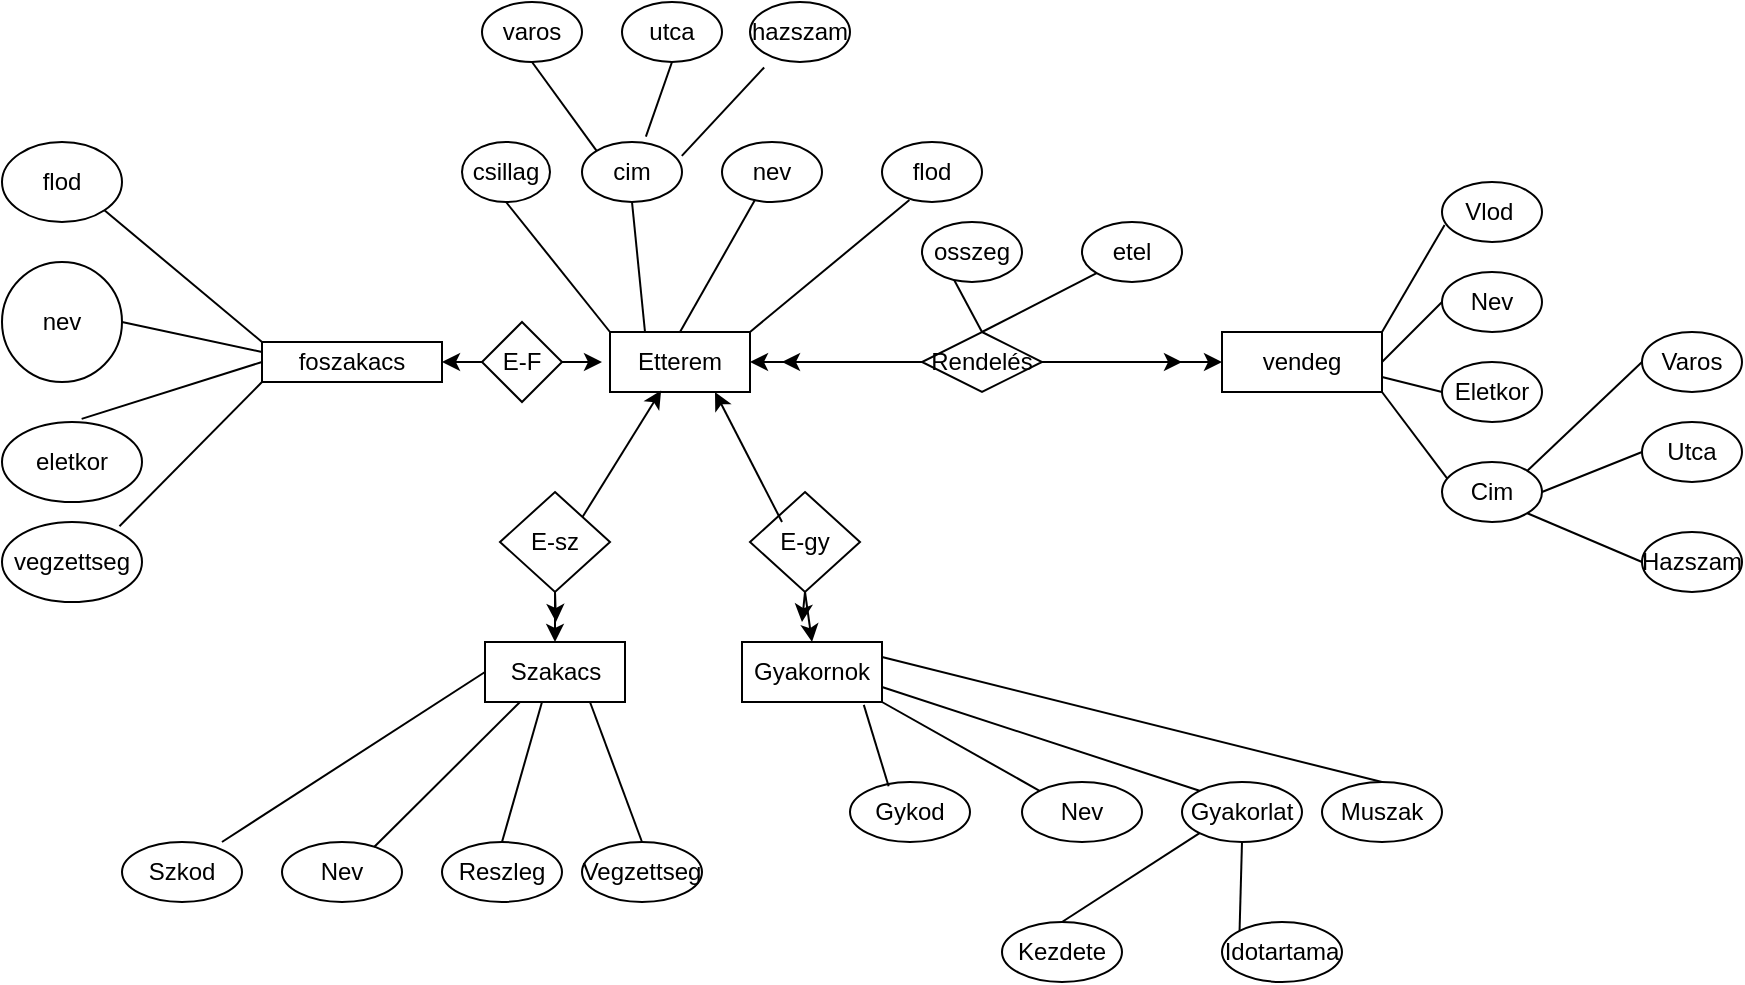<mxfile version="26.1.3">
  <diagram name="1 oldal" id="MrfhCMkBRR54KyWNmthA">
    <mxGraphModel dx="1035" dy="566" grid="1" gridSize="10" guides="1" tooltips="1" connect="1" arrows="1" fold="1" page="1" pageScale="1" pageWidth="827" pageHeight="1169" math="0" shadow="0">
      <root>
        <mxCell id="0" />
        <mxCell id="1" parent="0" />
        <mxCell id="lBdhm7tP2gnQtalb32ad-1" value="flod" style="ellipse;whiteSpace=wrap;html=1;" vertex="1" parent="1">
          <mxGeometry x="40" y="70" width="60" height="40" as="geometry" />
        </mxCell>
        <mxCell id="lBdhm7tP2gnQtalb32ad-2" value="nev" style="ellipse;whiteSpace=wrap;html=1;" vertex="1" parent="1">
          <mxGeometry x="40" y="130" width="60" height="60" as="geometry" />
        </mxCell>
        <mxCell id="lBdhm7tP2gnQtalb32ad-5" value="eletkor" style="ellipse;whiteSpace=wrap;html=1;" vertex="1" parent="1">
          <mxGeometry x="40" y="210" width="70" height="40" as="geometry" />
        </mxCell>
        <mxCell id="lBdhm7tP2gnQtalb32ad-6" value="vegzettseg" style="ellipse;whiteSpace=wrap;html=1;" vertex="1" parent="1">
          <mxGeometry x="40" y="260" width="70" height="40" as="geometry" />
        </mxCell>
        <mxCell id="lBdhm7tP2gnQtalb32ad-7" value="foszakacs" style="rounded=0;whiteSpace=wrap;html=1;" vertex="1" parent="1">
          <mxGeometry x="170" y="170" width="90" height="20" as="geometry" />
        </mxCell>
        <mxCell id="lBdhm7tP2gnQtalb32ad-8" value="" style="endArrow=none;html=1;rounded=0;entryX=1;entryY=1;entryDx=0;entryDy=0;exitX=0;exitY=0;exitDx=0;exitDy=0;" edge="1" parent="1" source="lBdhm7tP2gnQtalb32ad-7" target="lBdhm7tP2gnQtalb32ad-1">
          <mxGeometry width="50" height="50" relative="1" as="geometry">
            <mxPoint x="270" y="200" as="sourcePoint" />
            <mxPoint x="320" y="150" as="targetPoint" />
          </mxGeometry>
        </mxCell>
        <mxCell id="lBdhm7tP2gnQtalb32ad-9" value="" style="endArrow=none;html=1;rounded=0;entryX=1;entryY=0.5;entryDx=0;entryDy=0;exitX=0;exitY=0.25;exitDx=0;exitDy=0;" edge="1" parent="1" source="lBdhm7tP2gnQtalb32ad-7" target="lBdhm7tP2gnQtalb32ad-2">
          <mxGeometry width="50" height="50" relative="1" as="geometry">
            <mxPoint x="270" y="200" as="sourcePoint" />
            <mxPoint x="320" y="150" as="targetPoint" />
          </mxGeometry>
        </mxCell>
        <mxCell id="lBdhm7tP2gnQtalb32ad-10" value="" style="endArrow=none;html=1;rounded=0;entryX=0.569;entryY=-0.039;entryDx=0;entryDy=0;entryPerimeter=0;exitX=0;exitY=0.5;exitDx=0;exitDy=0;" edge="1" parent="1" source="lBdhm7tP2gnQtalb32ad-7" target="lBdhm7tP2gnQtalb32ad-5">
          <mxGeometry width="50" height="50" relative="1" as="geometry">
            <mxPoint x="270" y="200" as="sourcePoint" />
            <mxPoint x="320" y="150" as="targetPoint" />
          </mxGeometry>
        </mxCell>
        <mxCell id="lBdhm7tP2gnQtalb32ad-11" value="" style="endArrow=none;html=1;rounded=0;entryX=0.839;entryY=0.054;entryDx=0;entryDy=0;entryPerimeter=0;exitX=0;exitY=1;exitDx=0;exitDy=0;" edge="1" parent="1" source="lBdhm7tP2gnQtalb32ad-7" target="lBdhm7tP2gnQtalb32ad-6">
          <mxGeometry width="50" height="50" relative="1" as="geometry">
            <mxPoint x="270" y="200" as="sourcePoint" />
            <mxPoint x="320" y="150" as="targetPoint" />
          </mxGeometry>
        </mxCell>
        <mxCell id="lBdhm7tP2gnQtalb32ad-12" value="E-F" style="rhombus;whiteSpace=wrap;html=1;" vertex="1" parent="1">
          <mxGeometry x="280" y="160" width="40" height="40" as="geometry" />
        </mxCell>
        <mxCell id="lBdhm7tP2gnQtalb32ad-13" value="" style="endArrow=classic;html=1;rounded=0;entryX=1;entryY=0.5;entryDx=0;entryDy=0;exitX=0;exitY=0.5;exitDx=0;exitDy=0;" edge="1" parent="1" source="lBdhm7tP2gnQtalb32ad-12" target="lBdhm7tP2gnQtalb32ad-7">
          <mxGeometry width="50" height="50" relative="1" as="geometry">
            <mxPoint x="270" y="200" as="sourcePoint" />
            <mxPoint x="320" y="150" as="targetPoint" />
          </mxGeometry>
        </mxCell>
        <mxCell id="lBdhm7tP2gnQtalb32ad-14" value="" style="endArrow=classic;html=1;rounded=0;exitX=1;exitY=0.5;exitDx=0;exitDy=0;" edge="1" parent="1" source="lBdhm7tP2gnQtalb32ad-12">
          <mxGeometry width="50" height="50" relative="1" as="geometry">
            <mxPoint x="270" y="200" as="sourcePoint" />
            <mxPoint x="340" y="180" as="targetPoint" />
          </mxGeometry>
        </mxCell>
        <mxCell id="lBdhm7tP2gnQtalb32ad-15" value="Etterem" style="rounded=0;whiteSpace=wrap;html=1;" vertex="1" parent="1">
          <mxGeometry x="344" y="165" width="70" height="30" as="geometry" />
        </mxCell>
        <mxCell id="lBdhm7tP2gnQtalb32ad-16" value="csillag" style="ellipse;whiteSpace=wrap;html=1;" vertex="1" parent="1">
          <mxGeometry x="270" y="70" width="44" height="30" as="geometry" />
        </mxCell>
        <mxCell id="lBdhm7tP2gnQtalb32ad-17" value="cim" style="ellipse;whiteSpace=wrap;html=1;" vertex="1" parent="1">
          <mxGeometry x="330" y="70" width="50" height="30" as="geometry" />
        </mxCell>
        <mxCell id="lBdhm7tP2gnQtalb32ad-18" value="nev" style="ellipse;whiteSpace=wrap;html=1;" vertex="1" parent="1">
          <mxGeometry x="400" y="70" width="50" height="30" as="geometry" />
        </mxCell>
        <mxCell id="lBdhm7tP2gnQtalb32ad-19" value="flod" style="ellipse;whiteSpace=wrap;html=1;" vertex="1" parent="1">
          <mxGeometry x="480" y="70" width="50" height="30" as="geometry" />
        </mxCell>
        <mxCell id="lBdhm7tP2gnQtalb32ad-20" value="varos" style="ellipse;whiteSpace=wrap;html=1;" vertex="1" parent="1">
          <mxGeometry x="280" width="50" height="30" as="geometry" />
        </mxCell>
        <mxCell id="lBdhm7tP2gnQtalb32ad-21" value="utca" style="ellipse;whiteSpace=wrap;html=1;" vertex="1" parent="1">
          <mxGeometry x="350" width="50" height="30" as="geometry" />
        </mxCell>
        <mxCell id="lBdhm7tP2gnQtalb32ad-22" value="hazszam" style="ellipse;whiteSpace=wrap;html=1;" vertex="1" parent="1">
          <mxGeometry x="414" width="50" height="30" as="geometry" />
        </mxCell>
        <mxCell id="lBdhm7tP2gnQtalb32ad-23" value="" style="endArrow=none;html=1;rounded=0;entryX=0.5;entryY=1;entryDx=0;entryDy=0;exitX=0;exitY=0;exitDx=0;exitDy=0;" edge="1" parent="1" source="lBdhm7tP2gnQtalb32ad-17" target="lBdhm7tP2gnQtalb32ad-20">
          <mxGeometry width="50" height="50" relative="1" as="geometry">
            <mxPoint x="390" y="130" as="sourcePoint" />
            <mxPoint x="440" y="80" as="targetPoint" />
          </mxGeometry>
        </mxCell>
        <mxCell id="lBdhm7tP2gnQtalb32ad-24" value="" style="endArrow=none;html=1;rounded=0;entryX=0.5;entryY=1;entryDx=0;entryDy=0;exitX=0.639;exitY=-0.09;exitDx=0;exitDy=0;exitPerimeter=0;" edge="1" parent="1" source="lBdhm7tP2gnQtalb32ad-17" target="lBdhm7tP2gnQtalb32ad-21">
          <mxGeometry width="50" height="50" relative="1" as="geometry">
            <mxPoint x="390" y="130" as="sourcePoint" />
            <mxPoint x="440" y="80" as="targetPoint" />
          </mxGeometry>
        </mxCell>
        <mxCell id="lBdhm7tP2gnQtalb32ad-25" value="" style="endArrow=none;html=1;rounded=0;entryX=0;entryY=1;entryDx=0;entryDy=0;exitX=0.998;exitY=0.232;exitDx=0;exitDy=0;exitPerimeter=0;" edge="1" parent="1" source="lBdhm7tP2gnQtalb32ad-17">
          <mxGeometry width="50" height="50" relative="1" as="geometry">
            <mxPoint x="390" y="137.27" as="sourcePoint" />
            <mxPoint x="421.075" y="32.726" as="targetPoint" />
          </mxGeometry>
        </mxCell>
        <mxCell id="lBdhm7tP2gnQtalb32ad-26" value="" style="endArrow=none;html=1;rounded=0;entryX=0.5;entryY=1;entryDx=0;entryDy=0;exitX=0;exitY=0;exitDx=0;exitDy=0;" edge="1" parent="1" source="lBdhm7tP2gnQtalb32ad-15" target="lBdhm7tP2gnQtalb32ad-16">
          <mxGeometry width="50" height="50" relative="1" as="geometry">
            <mxPoint x="430" y="210" as="sourcePoint" />
            <mxPoint x="480" y="160" as="targetPoint" />
          </mxGeometry>
        </mxCell>
        <mxCell id="lBdhm7tP2gnQtalb32ad-27" value="" style="endArrow=none;html=1;rounded=0;entryX=0.5;entryY=1;entryDx=0;entryDy=0;exitX=0.25;exitY=0;exitDx=0;exitDy=0;" edge="1" parent="1" source="lBdhm7tP2gnQtalb32ad-15" target="lBdhm7tP2gnQtalb32ad-17">
          <mxGeometry width="50" height="50" relative="1" as="geometry">
            <mxPoint x="430" y="210" as="sourcePoint" />
            <mxPoint x="480" y="160" as="targetPoint" />
          </mxGeometry>
        </mxCell>
        <mxCell id="lBdhm7tP2gnQtalb32ad-28" value="" style="endArrow=none;html=1;rounded=0;entryX=0.329;entryY=0.968;entryDx=0;entryDy=0;entryPerimeter=0;exitX=0.5;exitY=0;exitDx=0;exitDy=0;" edge="1" parent="1" source="lBdhm7tP2gnQtalb32ad-15" target="lBdhm7tP2gnQtalb32ad-18">
          <mxGeometry width="50" height="50" relative="1" as="geometry">
            <mxPoint x="430" y="210" as="sourcePoint" />
            <mxPoint x="480" y="160" as="targetPoint" />
          </mxGeometry>
        </mxCell>
        <mxCell id="lBdhm7tP2gnQtalb32ad-29" value="" style="endArrow=none;html=1;rounded=0;entryX=0.274;entryY=0.968;entryDx=0;entryDy=0;entryPerimeter=0;exitX=1;exitY=0;exitDx=0;exitDy=0;" edge="1" parent="1" source="lBdhm7tP2gnQtalb32ad-15" target="lBdhm7tP2gnQtalb32ad-19">
          <mxGeometry width="50" height="50" relative="1" as="geometry">
            <mxPoint x="430" y="210" as="sourcePoint" />
            <mxPoint x="480" y="160" as="targetPoint" />
          </mxGeometry>
        </mxCell>
        <mxCell id="lBdhm7tP2gnQtalb32ad-30" value="" style="endArrow=classic;html=1;rounded=0;entryX=1;entryY=0.5;entryDx=0;entryDy=0;" edge="1" parent="1" target="lBdhm7tP2gnQtalb32ad-15">
          <mxGeometry width="50" height="50" relative="1" as="geometry">
            <mxPoint x="470" y="180" as="sourcePoint" />
            <mxPoint x="480" y="160" as="targetPoint" />
          </mxGeometry>
        </mxCell>
        <mxCell id="lBdhm7tP2gnQtalb32ad-31" value="" style="endArrow=classic;html=1;rounded=0;" edge="1" parent="1">
          <mxGeometry width="50" height="50" relative="1" as="geometry">
            <mxPoint x="500" y="180" as="sourcePoint" />
            <mxPoint x="430" y="180" as="targetPoint" />
          </mxGeometry>
        </mxCell>
        <mxCell id="lBdhm7tP2gnQtalb32ad-32" value="Rendelés" style="rhombus;whiteSpace=wrap;html=1;" vertex="1" parent="1">
          <mxGeometry x="500" y="165" width="60" height="30" as="geometry" />
        </mxCell>
        <mxCell id="lBdhm7tP2gnQtalb32ad-33" value="" style="endArrow=none;html=1;rounded=0;entryX=0.315;entryY=0.945;entryDx=0;entryDy=0;entryPerimeter=0;exitX=0.5;exitY=0;exitDx=0;exitDy=0;" edge="1" parent="1" source="lBdhm7tP2gnQtalb32ad-32" target="lBdhm7tP2gnQtalb32ad-34">
          <mxGeometry width="50" height="50" relative="1" as="geometry">
            <mxPoint x="430" y="210" as="sourcePoint" />
            <mxPoint x="510" y="150" as="targetPoint" />
          </mxGeometry>
        </mxCell>
        <mxCell id="lBdhm7tP2gnQtalb32ad-34" value="osszeg" style="ellipse;whiteSpace=wrap;html=1;" vertex="1" parent="1">
          <mxGeometry x="500" y="110" width="50" height="30" as="geometry" />
        </mxCell>
        <mxCell id="lBdhm7tP2gnQtalb32ad-35" value="etel" style="ellipse;whiteSpace=wrap;html=1;" vertex="1" parent="1">
          <mxGeometry x="580" y="110" width="50" height="30" as="geometry" />
        </mxCell>
        <mxCell id="lBdhm7tP2gnQtalb32ad-36" value="" style="endArrow=none;html=1;rounded=0;entryX=0;entryY=1;entryDx=0;entryDy=0;exitX=0.596;exitY=0.008;exitDx=0;exitDy=0;exitPerimeter=0;" edge="1" parent="1" target="lBdhm7tP2gnQtalb32ad-35">
          <mxGeometry width="50" height="50" relative="1" as="geometry">
            <mxPoint x="530" y="165.0" as="sourcePoint" />
            <mxPoint x="581.315" y="135.216" as="targetPoint" />
          </mxGeometry>
        </mxCell>
        <mxCell id="lBdhm7tP2gnQtalb32ad-37" value="" style="endArrow=classic;html=1;rounded=0;exitX=1;exitY=0.5;exitDx=0;exitDy=0;" edge="1" parent="1" source="lBdhm7tP2gnQtalb32ad-32">
          <mxGeometry width="50" height="50" relative="1" as="geometry">
            <mxPoint x="670" y="210" as="sourcePoint" />
            <mxPoint x="650" y="180" as="targetPoint" />
          </mxGeometry>
        </mxCell>
        <mxCell id="lBdhm7tP2gnQtalb32ad-38" value="" style="endArrow=classic;html=1;rounded=0;exitX=1;exitY=0.5;exitDx=0;exitDy=0;" edge="1" parent="1" source="lBdhm7tP2gnQtalb32ad-32">
          <mxGeometry width="50" height="50" relative="1" as="geometry">
            <mxPoint x="670" y="210" as="sourcePoint" />
            <mxPoint x="630" y="180" as="targetPoint" />
          </mxGeometry>
        </mxCell>
        <mxCell id="lBdhm7tP2gnQtalb32ad-39" value="vendeg" style="rounded=0;whiteSpace=wrap;html=1;" vertex="1" parent="1">
          <mxGeometry x="650" y="165" width="80" height="30" as="geometry" />
        </mxCell>
        <mxCell id="lBdhm7tP2gnQtalb32ad-40" value="Vlod&lt;span style=&quot;white-space: pre;&quot;&gt;&#x9;&lt;/span&gt;" style="ellipse;whiteSpace=wrap;html=1;" vertex="1" parent="1">
          <mxGeometry x="760" y="90" width="50" height="30" as="geometry" />
        </mxCell>
        <mxCell id="lBdhm7tP2gnQtalb32ad-41" value="Nev" style="ellipse;whiteSpace=wrap;html=1;" vertex="1" parent="1">
          <mxGeometry x="760" y="135" width="50" height="30" as="geometry" />
        </mxCell>
        <mxCell id="lBdhm7tP2gnQtalb32ad-42" value="Eletkor" style="ellipse;whiteSpace=wrap;html=1;" vertex="1" parent="1">
          <mxGeometry x="760" y="180" width="50" height="30" as="geometry" />
        </mxCell>
        <mxCell id="lBdhm7tP2gnQtalb32ad-43" value="Cim" style="ellipse;whiteSpace=wrap;html=1;" vertex="1" parent="1">
          <mxGeometry x="760" y="230" width="50" height="30" as="geometry" />
        </mxCell>
        <mxCell id="lBdhm7tP2gnQtalb32ad-44" value="Varos" style="ellipse;whiteSpace=wrap;html=1;" vertex="1" parent="1">
          <mxGeometry x="860" y="165" width="50" height="30" as="geometry" />
        </mxCell>
        <mxCell id="lBdhm7tP2gnQtalb32ad-45" value="Utca" style="ellipse;whiteSpace=wrap;html=1;" vertex="1" parent="1">
          <mxGeometry x="860" y="210" width="50" height="30" as="geometry" />
        </mxCell>
        <mxCell id="lBdhm7tP2gnQtalb32ad-46" value="Hazszam" style="ellipse;whiteSpace=wrap;html=1;" vertex="1" parent="1">
          <mxGeometry x="860" y="265" width="50" height="30" as="geometry" />
        </mxCell>
        <mxCell id="lBdhm7tP2gnQtalb32ad-47" value="" style="endArrow=none;html=1;rounded=0;entryX=0;entryY=0.5;entryDx=0;entryDy=0;exitX=1;exitY=0;exitDx=0;exitDy=0;" edge="1" parent="1" source="lBdhm7tP2gnQtalb32ad-43" target="lBdhm7tP2gnQtalb32ad-44">
          <mxGeometry width="50" height="50" relative="1" as="geometry">
            <mxPoint x="710" y="210" as="sourcePoint" />
            <mxPoint x="760" y="160" as="targetPoint" />
          </mxGeometry>
        </mxCell>
        <mxCell id="lBdhm7tP2gnQtalb32ad-48" value="" style="endArrow=none;html=1;rounded=0;entryX=0;entryY=0.5;entryDx=0;entryDy=0;exitX=1;exitY=0.5;exitDx=0;exitDy=0;" edge="1" parent="1" source="lBdhm7tP2gnQtalb32ad-43" target="lBdhm7tP2gnQtalb32ad-45">
          <mxGeometry width="50" height="50" relative="1" as="geometry">
            <mxPoint x="710" y="210" as="sourcePoint" />
            <mxPoint x="760" y="160" as="targetPoint" />
          </mxGeometry>
        </mxCell>
        <mxCell id="lBdhm7tP2gnQtalb32ad-49" value="" style="endArrow=none;html=1;rounded=0;entryX=0;entryY=0.5;entryDx=0;entryDy=0;exitX=1;exitY=1;exitDx=0;exitDy=0;" edge="1" parent="1" source="lBdhm7tP2gnQtalb32ad-43" target="lBdhm7tP2gnQtalb32ad-46">
          <mxGeometry width="50" height="50" relative="1" as="geometry">
            <mxPoint x="710" y="210" as="sourcePoint" />
            <mxPoint x="760" y="160" as="targetPoint" />
          </mxGeometry>
        </mxCell>
        <mxCell id="lBdhm7tP2gnQtalb32ad-50" value="" style="endArrow=none;html=1;rounded=0;entryX=0.026;entryY=0.715;entryDx=0;entryDy=0;entryPerimeter=0;exitX=1;exitY=0;exitDx=0;exitDy=0;" edge="1" parent="1" source="lBdhm7tP2gnQtalb32ad-39" target="lBdhm7tP2gnQtalb32ad-40">
          <mxGeometry width="50" height="50" relative="1" as="geometry">
            <mxPoint x="710" y="210" as="sourcePoint" />
            <mxPoint x="760" y="160" as="targetPoint" />
          </mxGeometry>
        </mxCell>
        <mxCell id="lBdhm7tP2gnQtalb32ad-51" value="" style="endArrow=none;html=1;rounded=0;entryX=0;entryY=0.5;entryDx=0;entryDy=0;exitX=1;exitY=0.5;exitDx=0;exitDy=0;" edge="1" parent="1" source="lBdhm7tP2gnQtalb32ad-39" target="lBdhm7tP2gnQtalb32ad-41">
          <mxGeometry width="50" height="50" relative="1" as="geometry">
            <mxPoint x="710" y="210" as="sourcePoint" />
            <mxPoint x="760" y="160" as="targetPoint" />
          </mxGeometry>
        </mxCell>
        <mxCell id="lBdhm7tP2gnQtalb32ad-52" value="" style="endArrow=none;html=1;rounded=0;entryX=0;entryY=0.5;entryDx=0;entryDy=0;exitX=1;exitY=0.75;exitDx=0;exitDy=0;" edge="1" parent="1" source="lBdhm7tP2gnQtalb32ad-39" target="lBdhm7tP2gnQtalb32ad-42">
          <mxGeometry width="50" height="50" relative="1" as="geometry">
            <mxPoint x="710" y="210" as="sourcePoint" />
            <mxPoint x="760" y="160" as="targetPoint" />
          </mxGeometry>
        </mxCell>
        <mxCell id="lBdhm7tP2gnQtalb32ad-53" value="" style="endArrow=none;html=1;rounded=0;entryX=0.053;entryY=0.278;entryDx=0;entryDy=0;entryPerimeter=0;exitX=1;exitY=1;exitDx=0;exitDy=0;" edge="1" parent="1" source="lBdhm7tP2gnQtalb32ad-39" target="lBdhm7tP2gnQtalb32ad-43">
          <mxGeometry width="50" height="50" relative="1" as="geometry">
            <mxPoint x="710" y="210" as="sourcePoint" />
            <mxPoint x="760" y="160" as="targetPoint" />
          </mxGeometry>
        </mxCell>
        <mxCell id="lBdhm7tP2gnQtalb32ad-54" value="E-sz" style="rhombus;whiteSpace=wrap;html=1;" vertex="1" parent="1">
          <mxGeometry x="289" y="245" width="55" height="50" as="geometry" />
        </mxCell>
        <mxCell id="lBdhm7tP2gnQtalb32ad-55" value="E-gy" style="rhombus;whiteSpace=wrap;html=1;" vertex="1" parent="1">
          <mxGeometry x="414" y="245" width="55" height="50" as="geometry" />
        </mxCell>
        <mxCell id="lBdhm7tP2gnQtalb32ad-56" value="" style="endArrow=classic;html=1;rounded=0;entryX=0.365;entryY=0.974;entryDx=0;entryDy=0;entryPerimeter=0;exitX=1;exitY=0;exitDx=0;exitDy=0;" edge="1" parent="1" source="lBdhm7tP2gnQtalb32ad-54" target="lBdhm7tP2gnQtalb32ad-15">
          <mxGeometry width="50" height="50" relative="1" as="geometry">
            <mxPoint x="330" y="300" as="sourcePoint" />
            <mxPoint x="380" y="250" as="targetPoint" />
          </mxGeometry>
        </mxCell>
        <mxCell id="lBdhm7tP2gnQtalb32ad-57" value="" style="endArrow=classic;html=1;rounded=0;entryX=0.75;entryY=1;entryDx=0;entryDy=0;exitX=0.291;exitY=0.3;exitDx=0;exitDy=0;exitPerimeter=0;" edge="1" parent="1" source="lBdhm7tP2gnQtalb32ad-55" target="lBdhm7tP2gnQtalb32ad-15">
          <mxGeometry width="50" height="50" relative="1" as="geometry">
            <mxPoint x="430" y="250" as="sourcePoint" />
            <mxPoint x="380" y="250" as="targetPoint" />
          </mxGeometry>
        </mxCell>
        <mxCell id="lBdhm7tP2gnQtalb32ad-58" value="Szakacs" style="rounded=0;whiteSpace=wrap;html=1;" vertex="1" parent="1">
          <mxGeometry x="281.5" y="320" width="70" height="30" as="geometry" />
        </mxCell>
        <mxCell id="lBdhm7tP2gnQtalb32ad-59" value="Gyakornok" style="rounded=0;whiteSpace=wrap;html=1;" vertex="1" parent="1">
          <mxGeometry x="410" y="320" width="70" height="30" as="geometry" />
        </mxCell>
        <mxCell id="lBdhm7tP2gnQtalb32ad-60" value="" style="endArrow=classic;html=1;rounded=0;entryX=0.5;entryY=0;entryDx=0;entryDy=0;exitX=0.5;exitY=1;exitDx=0;exitDy=0;" edge="1" parent="1" source="lBdhm7tP2gnQtalb32ad-54" target="lBdhm7tP2gnQtalb32ad-58">
          <mxGeometry width="50" height="50" relative="1" as="geometry">
            <mxPoint x="330" y="300" as="sourcePoint" />
            <mxPoint x="380" y="250" as="targetPoint" />
          </mxGeometry>
        </mxCell>
        <mxCell id="lBdhm7tP2gnQtalb32ad-61" value="" style="endArrow=classic;html=1;rounded=0;exitX=0.5;exitY=1;exitDx=0;exitDy=0;" edge="1" parent="1" source="lBdhm7tP2gnQtalb32ad-54">
          <mxGeometry width="50" height="50" relative="1" as="geometry">
            <mxPoint x="330" y="300" as="sourcePoint" />
            <mxPoint x="317" y="310" as="targetPoint" />
          </mxGeometry>
        </mxCell>
        <mxCell id="lBdhm7tP2gnQtalb32ad-62" value="" style="endArrow=classic;html=1;rounded=0;entryX=0.5;entryY=0;entryDx=0;entryDy=0;exitX=0.5;exitY=1;exitDx=0;exitDy=0;" edge="1" parent="1" source="lBdhm7tP2gnQtalb32ad-55" target="lBdhm7tP2gnQtalb32ad-59">
          <mxGeometry width="50" height="50" relative="1" as="geometry">
            <mxPoint x="330" y="300" as="sourcePoint" />
            <mxPoint x="380" y="250" as="targetPoint" />
          </mxGeometry>
        </mxCell>
        <mxCell id="lBdhm7tP2gnQtalb32ad-63" value="" style="endArrow=classic;html=1;rounded=0;exitX=0.5;exitY=1;exitDx=0;exitDy=0;" edge="1" parent="1" source="lBdhm7tP2gnQtalb32ad-55">
          <mxGeometry width="50" height="50" relative="1" as="geometry">
            <mxPoint x="440" y="300" as="sourcePoint" />
            <mxPoint x="440" y="310" as="targetPoint" />
          </mxGeometry>
        </mxCell>
        <mxCell id="lBdhm7tP2gnQtalb32ad-65" value="Szkod" style="ellipse;whiteSpace=wrap;html=1;" vertex="1" parent="1">
          <mxGeometry x="100" y="420" width="60" height="30" as="geometry" />
        </mxCell>
        <mxCell id="lBdhm7tP2gnQtalb32ad-66" value="Nev" style="ellipse;whiteSpace=wrap;html=1;" vertex="1" parent="1">
          <mxGeometry x="180" y="420" width="60" height="30" as="geometry" />
        </mxCell>
        <mxCell id="lBdhm7tP2gnQtalb32ad-67" value="Reszleg" style="ellipse;whiteSpace=wrap;html=1;" vertex="1" parent="1">
          <mxGeometry x="260" y="420" width="60" height="30" as="geometry" />
        </mxCell>
        <mxCell id="lBdhm7tP2gnQtalb32ad-68" value="Vegzettseg" style="ellipse;whiteSpace=wrap;html=1;" vertex="1" parent="1">
          <mxGeometry x="330" y="420" width="60" height="30" as="geometry" />
        </mxCell>
        <mxCell id="lBdhm7tP2gnQtalb32ad-69" value="Gykod" style="ellipse;whiteSpace=wrap;html=1;" vertex="1" parent="1">
          <mxGeometry x="464" y="390" width="60" height="30" as="geometry" />
        </mxCell>
        <mxCell id="lBdhm7tP2gnQtalb32ad-70" value="Nev" style="ellipse;whiteSpace=wrap;html=1;" vertex="1" parent="1">
          <mxGeometry x="550" y="390" width="60" height="30" as="geometry" />
        </mxCell>
        <mxCell id="lBdhm7tP2gnQtalb32ad-71" value="Gyakorlat" style="ellipse;whiteSpace=wrap;html=1;" vertex="1" parent="1">
          <mxGeometry x="630" y="390" width="60" height="30" as="geometry" />
        </mxCell>
        <mxCell id="lBdhm7tP2gnQtalb32ad-72" value="Muszak" style="ellipse;whiteSpace=wrap;html=1;" vertex="1" parent="1">
          <mxGeometry x="700" y="390" width="60" height="30" as="geometry" />
        </mxCell>
        <mxCell id="lBdhm7tP2gnQtalb32ad-73" value="Kezdete" style="ellipse;whiteSpace=wrap;html=1;" vertex="1" parent="1">
          <mxGeometry x="540" y="460" width="60" height="30" as="geometry" />
        </mxCell>
        <mxCell id="lBdhm7tP2gnQtalb32ad-74" value="Idotartama" style="ellipse;whiteSpace=wrap;html=1;" vertex="1" parent="1">
          <mxGeometry x="650" y="460" width="60" height="30" as="geometry" />
        </mxCell>
        <mxCell id="lBdhm7tP2gnQtalb32ad-75" value="" style="endArrow=none;html=1;rounded=0;entryX=0.87;entryY=1.048;entryDx=0;entryDy=0;entryPerimeter=0;exitX=0.322;exitY=0.071;exitDx=0;exitDy=0;exitPerimeter=0;" edge="1" parent="1" source="lBdhm7tP2gnQtalb32ad-69" target="lBdhm7tP2gnQtalb32ad-59">
          <mxGeometry width="50" height="50" relative="1" as="geometry">
            <mxPoint x="470" y="390" as="sourcePoint" />
            <mxPoint x="520" y="340" as="targetPoint" />
          </mxGeometry>
        </mxCell>
        <mxCell id="lBdhm7tP2gnQtalb32ad-76" value="" style="endArrow=none;html=1;rounded=0;entryX=1;entryY=1;entryDx=0;entryDy=0;exitX=0;exitY=0;exitDx=0;exitDy=0;" edge="1" parent="1" source="lBdhm7tP2gnQtalb32ad-70" target="lBdhm7tP2gnQtalb32ad-59">
          <mxGeometry width="50" height="50" relative="1" as="geometry">
            <mxPoint x="493" y="402" as="sourcePoint" />
            <mxPoint x="481" y="361" as="targetPoint" />
          </mxGeometry>
        </mxCell>
        <mxCell id="lBdhm7tP2gnQtalb32ad-77" value="" style="endArrow=none;html=1;rounded=0;entryX=1;entryY=0.75;entryDx=0;entryDy=0;exitX=0;exitY=0;exitDx=0;exitDy=0;" edge="1" parent="1" source="lBdhm7tP2gnQtalb32ad-71" target="lBdhm7tP2gnQtalb32ad-59">
          <mxGeometry width="50" height="50" relative="1" as="geometry">
            <mxPoint x="503" y="412" as="sourcePoint" />
            <mxPoint x="491" y="371" as="targetPoint" />
          </mxGeometry>
        </mxCell>
        <mxCell id="lBdhm7tP2gnQtalb32ad-78" value="" style="endArrow=none;html=1;rounded=0;entryX=1;entryY=0.25;entryDx=0;entryDy=0;exitX=0.5;exitY=0;exitDx=0;exitDy=0;" edge="1" parent="1" source="lBdhm7tP2gnQtalb32ad-72" target="lBdhm7tP2gnQtalb32ad-59">
          <mxGeometry width="50" height="50" relative="1" as="geometry">
            <mxPoint x="513" y="422" as="sourcePoint" />
            <mxPoint x="501" y="381" as="targetPoint" />
          </mxGeometry>
        </mxCell>
        <mxCell id="lBdhm7tP2gnQtalb32ad-79" value="" style="endArrow=none;html=1;rounded=0;entryX=0;entryY=1;entryDx=0;entryDy=0;exitX=0.5;exitY=0;exitDx=0;exitDy=0;" edge="1" parent="1" source="lBdhm7tP2gnQtalb32ad-73" target="lBdhm7tP2gnQtalb32ad-71">
          <mxGeometry width="50" height="50" relative="1" as="geometry">
            <mxPoint x="523" y="432" as="sourcePoint" />
            <mxPoint x="511" y="391" as="targetPoint" />
          </mxGeometry>
        </mxCell>
        <mxCell id="lBdhm7tP2gnQtalb32ad-80" value="" style="endArrow=none;html=1;rounded=0;entryX=0.5;entryY=1;entryDx=0;entryDy=0;exitX=0;exitY=0;exitDx=0;exitDy=0;" edge="1" parent="1" source="lBdhm7tP2gnQtalb32ad-74" target="lBdhm7tP2gnQtalb32ad-71">
          <mxGeometry width="50" height="50" relative="1" as="geometry">
            <mxPoint x="533" y="442" as="sourcePoint" />
            <mxPoint x="521" y="401" as="targetPoint" />
          </mxGeometry>
        </mxCell>
        <mxCell id="lBdhm7tP2gnQtalb32ad-81" value="" style="endArrow=none;html=1;rounded=0;entryX=0.75;entryY=1;entryDx=0;entryDy=0;exitX=0.5;exitY=0;exitDx=0;exitDy=0;" edge="1" parent="1" source="lBdhm7tP2gnQtalb32ad-68" target="lBdhm7tP2gnQtalb32ad-58">
          <mxGeometry width="50" height="50" relative="1" as="geometry">
            <mxPoint x="543" y="452" as="sourcePoint" />
            <mxPoint x="531" y="411" as="targetPoint" />
          </mxGeometry>
        </mxCell>
        <mxCell id="lBdhm7tP2gnQtalb32ad-82" value="" style="endArrow=none;html=1;rounded=0;exitX=0.5;exitY=0;exitDx=0;exitDy=0;" edge="1" parent="1" source="lBdhm7tP2gnQtalb32ad-67">
          <mxGeometry width="50" height="50" relative="1" as="geometry">
            <mxPoint x="553" y="462" as="sourcePoint" />
            <mxPoint x="310" y="350" as="targetPoint" />
          </mxGeometry>
        </mxCell>
        <mxCell id="lBdhm7tP2gnQtalb32ad-83" value="" style="endArrow=none;html=1;rounded=0;entryX=0.25;entryY=1;entryDx=0;entryDy=0;exitX=0.768;exitY=0.083;exitDx=0;exitDy=0;exitPerimeter=0;" edge="1" parent="1" source="lBdhm7tP2gnQtalb32ad-66" target="lBdhm7tP2gnQtalb32ad-58">
          <mxGeometry width="50" height="50" relative="1" as="geometry">
            <mxPoint x="563" y="472" as="sourcePoint" />
            <mxPoint x="551" y="431" as="targetPoint" />
          </mxGeometry>
        </mxCell>
        <mxCell id="lBdhm7tP2gnQtalb32ad-84" value="" style="endArrow=none;html=1;rounded=0;entryX=0;entryY=0.5;entryDx=0;entryDy=0;exitX=0.833;exitY=0;exitDx=0;exitDy=0;exitPerimeter=0;" edge="1" parent="1" source="lBdhm7tP2gnQtalb32ad-65" target="lBdhm7tP2gnQtalb32ad-58">
          <mxGeometry width="50" height="50" relative="1" as="geometry">
            <mxPoint x="573" y="482" as="sourcePoint" />
            <mxPoint x="561" y="441" as="targetPoint" />
          </mxGeometry>
        </mxCell>
      </root>
    </mxGraphModel>
  </diagram>
</mxfile>
